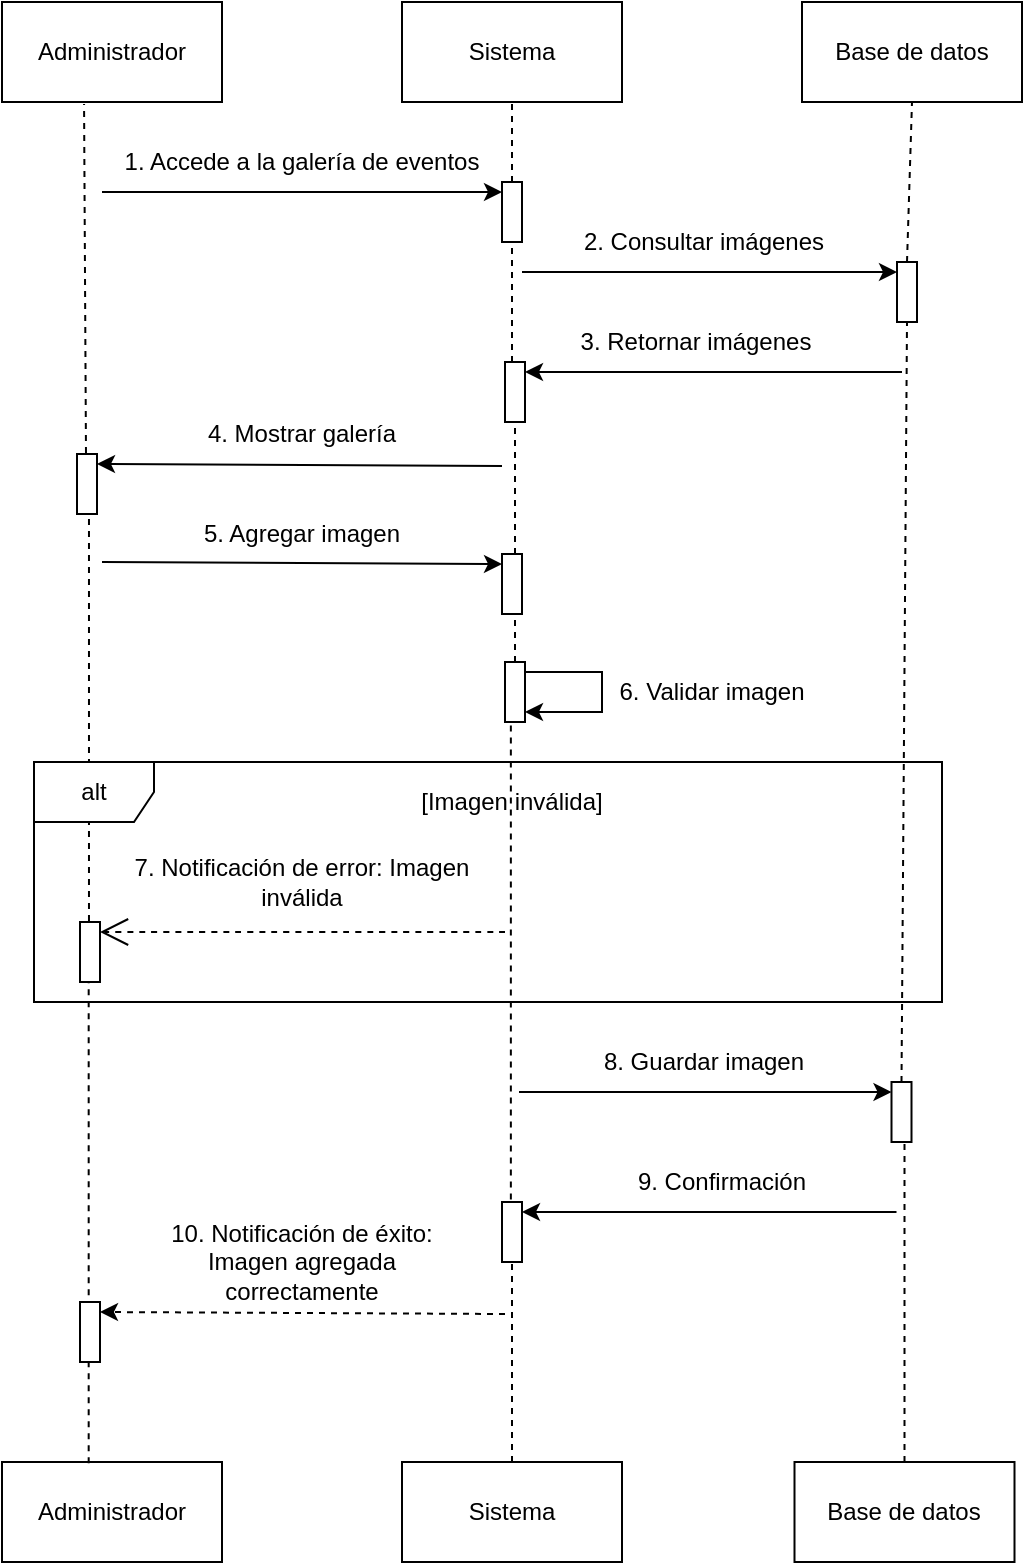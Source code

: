 <mxfile version="27.1.6">
  <diagram name="Página-1" id="esPIXZYzyLC4NXMFk4m4">
    <mxGraphModel grid="1" page="1" gridSize="10" guides="1" tooltips="1" connect="1" arrows="1" fold="1" pageScale="1" pageWidth="827" pageHeight="1169" math="0" shadow="0">
      <root>
        <mxCell id="0" />
        <mxCell id="1" parent="0" />
        <mxCell id="0mmfi3EhIWckLAOdmHVJ-1" value="Administrador" style="html=1;whiteSpace=wrap;" vertex="1" parent="1">
          <mxGeometry x="40" y="50" width="110" height="50" as="geometry" />
        </mxCell>
        <mxCell id="0mmfi3EhIWckLAOdmHVJ-2" value="Sistema&lt;span style=&quot;color: rgba(0, 0, 0, 0); font-family: monospace; font-size: 0px; text-align: start; text-wrap-mode: nowrap;&quot;&gt;%3CmxGraphModel%3E%3Croot%3E%3CmxCell%20id%3D%220%22%2F%3E%3CmxCell%20id%3D%221%22%20parent%3D%220%22%2F%3E%3CmxCell%20id%3D%222%22%20value%3D%22Usuario%22%20style%3D%22html%3D1%3BwhiteSpace%3Dwrap%3B%22%20vertex%3D%221%22%20parent%3D%221%22%3E%3CmxGeometry%20x%3D%2270%22%20y%3D%2240%22%20width%3D%22110%22%20height%3D%2250%22%20as%3D%22geometry%22%2F%3E%3C%2FmxCell%3E%3C%2Froot%3E%3C%2FmxGraphModel%3E&lt;/span&gt;" style="html=1;whiteSpace=wrap;" vertex="1" parent="1">
          <mxGeometry x="240" y="50" width="110" height="50" as="geometry" />
        </mxCell>
        <mxCell id="0mmfi3EhIWckLAOdmHVJ-3" value="Base de datos" style="html=1;whiteSpace=wrap;" vertex="1" parent="1">
          <mxGeometry x="440" y="50" width="110" height="50" as="geometry" />
        </mxCell>
        <mxCell id="0mmfi3EhIWckLAOdmHVJ-4" value="Administrador" style="html=1;whiteSpace=wrap;" vertex="1" parent="1">
          <mxGeometry x="40" y="780" width="110" height="50" as="geometry" />
        </mxCell>
        <mxCell id="0mmfi3EhIWckLAOdmHVJ-5" value="Sistema&lt;span style=&quot;color: rgba(0, 0, 0, 0); font-family: monospace; font-size: 0px; text-align: start; text-wrap-mode: nowrap;&quot;&gt;%3CmxGraphModel%3E%3Croot%3E%3CmxCell%20id%3D%220%22%2F%3E%3CmxCell%20id%3D%221%22%20parent%3D%220%22%2F%3E%3CmxCell%20id%3D%222%22%20value%3D%22Usuario%22%20style%3D%22html%3D1%3BwhiteSpace%3Dwrap%3B%22%20vertex%3D%221%22%20parent%3D%221%22%3E%3CmxGeometry%20x%3D%2270%22%20y%3D%2240%22%20width%3D%22110%22%20height%3D%2250%22%20as%3D%22geometry%22%2F%3E%3C%2FmxCell%3E%3C%2Froot%3E%3C%2FmxGraphModel%3E&lt;/span&gt;" style="html=1;whiteSpace=wrap;" vertex="1" parent="1">
          <mxGeometry x="240" y="780" width="110" height="50" as="geometry" />
        </mxCell>
        <mxCell id="0mmfi3EhIWckLAOdmHVJ-6" value="Base de datos" style="html=1;whiteSpace=wrap;" vertex="1" parent="1">
          <mxGeometry x="436.25" y="780" width="110" height="50" as="geometry" />
        </mxCell>
        <mxCell id="0mmfi3EhIWckLAOdmHVJ-7" value="" style="endArrow=none;dashed=1;html=1;rounded=0;entryX=0.5;entryY=1;entryDx=0;entryDy=0;exitX=0.5;exitY=0;exitDx=0;exitDy=0;" edge="1" parent="1" source="0mmfi3EhIWckLAOdmHVJ-9" target="0mmfi3EhIWckLAOdmHVJ-2">
          <mxGeometry width="50" height="50" relative="1" as="geometry">
            <mxPoint x="270" y="330" as="sourcePoint" />
            <mxPoint x="320" y="280" as="targetPoint" />
          </mxGeometry>
        </mxCell>
        <mxCell id="0mmfi3EhIWckLAOdmHVJ-8" value="" style="endArrow=none;dashed=1;html=1;rounded=0;entryX=0.5;entryY=1;entryDx=0;entryDy=0;" edge="1" parent="1" source="0mmfi3EhIWckLAOdmHVJ-24" target="0mmfi3EhIWckLAOdmHVJ-9">
          <mxGeometry width="50" height="50" relative="1" as="geometry">
            <mxPoint x="295.5" y="360" as="sourcePoint" />
            <mxPoint x="295" y="100" as="targetPoint" />
          </mxGeometry>
        </mxCell>
        <mxCell id="0mmfi3EhIWckLAOdmHVJ-9" value="" style="html=1;points=[[0,0,0,0,5],[0,1,0,0,-5],[1,0,0,0,5],[1,1,0,0,-5]];perimeter=orthogonalPerimeter;outlineConnect=0;targetShapes=umlLifeline;portConstraint=eastwest;newEdgeStyle={&quot;curved&quot;:0,&quot;rounded&quot;:0};" vertex="1" parent="1">
          <mxGeometry x="290" y="140" width="10" height="30" as="geometry" />
        </mxCell>
        <mxCell id="0mmfi3EhIWckLAOdmHVJ-10" value="" style="endArrow=classic;html=1;rounded=0;entryX=0;entryY=0;entryDx=0;entryDy=5;entryPerimeter=0;" edge="1" parent="1" target="0mmfi3EhIWckLAOdmHVJ-9">
          <mxGeometry width="50" height="50" relative="1" as="geometry">
            <mxPoint x="90" y="145" as="sourcePoint" />
            <mxPoint x="200" y="120" as="targetPoint" />
          </mxGeometry>
        </mxCell>
        <mxCell id="0mmfi3EhIWckLAOdmHVJ-11" value="1. Accede a la galería de eventos" style="text;html=1;align=center;verticalAlign=middle;whiteSpace=wrap;rounded=0;" vertex="1" parent="1">
          <mxGeometry x="90" y="120" width="200" height="20" as="geometry" />
        </mxCell>
        <mxCell id="0mmfi3EhIWckLAOdmHVJ-12" value="2. Consultar imágenes" style="text;html=1;align=center;verticalAlign=middle;whiteSpace=wrap;rounded=0;" vertex="1" parent="1">
          <mxGeometry x="306.25" y="160" width="170" height="20" as="geometry" />
        </mxCell>
        <mxCell id="0mmfi3EhIWckLAOdmHVJ-13" value="" style="endArrow=classic;html=1;rounded=0;entryX=0;entryY=0;entryDx=0;entryDy=5;entryPerimeter=0;" edge="1" parent="1" target="0mmfi3EhIWckLAOdmHVJ-34">
          <mxGeometry width="50" height="50" relative="1" as="geometry">
            <mxPoint x="300" y="185" as="sourcePoint" />
            <mxPoint x="575" y="180" as="targetPoint" />
          </mxGeometry>
        </mxCell>
        <mxCell id="0mmfi3EhIWckLAOdmHVJ-14" value="" style="endArrow=none;dashed=1;html=1;rounded=0;exitX=0.5;exitY=0;exitDx=0;exitDy=0;entryX=0.5;entryY=1;entryDx=0;entryDy=0;" edge="1" parent="1" source="0mmfi3EhIWckLAOdmHVJ-34" target="0mmfi3EhIWckLAOdmHVJ-3">
          <mxGeometry width="50" height="50" relative="1" as="geometry">
            <mxPoint x="495" y="900" as="sourcePoint" />
            <mxPoint x="495" y="490" as="targetPoint" />
          </mxGeometry>
        </mxCell>
        <mxCell id="0mmfi3EhIWckLAOdmHVJ-15" value="" style="endArrow=none;dashed=1;html=1;rounded=0;exitX=0.449;exitY=-0.016;exitDx=0;exitDy=0;exitPerimeter=0;entryX=0.373;entryY=1.02;entryDx=0;entryDy=0;entryPerimeter=0;" edge="1" parent="1" source="0mmfi3EhIWckLAOdmHVJ-25" target="0mmfi3EhIWckLAOdmHVJ-1">
          <mxGeometry width="50" height="50" relative="1" as="geometry">
            <mxPoint x="84" y="899" as="sourcePoint" />
            <mxPoint x="82.33" y="210.51" as="targetPoint" />
            <Array as="points" />
          </mxGeometry>
        </mxCell>
        <mxCell id="0mmfi3EhIWckLAOdmHVJ-16" value="7. Notificación de error: Imagen inválida" style="text;html=1;align=center;verticalAlign=middle;whiteSpace=wrap;rounded=0;" vertex="1" parent="1">
          <mxGeometry x="95.25" y="480" width="190" height="20" as="geometry" />
        </mxCell>
        <mxCell id="0mmfi3EhIWckLAOdmHVJ-17" value="3. Retornar imágenes" style="text;html=1;align=center;verticalAlign=middle;whiteSpace=wrap;rounded=0;" vertex="1" parent="1">
          <mxGeometry x="301.5" y="210" width="170" height="20" as="geometry" />
        </mxCell>
        <mxCell id="0mmfi3EhIWckLAOdmHVJ-18" value="" style="endArrow=classic;html=1;rounded=0;entryX=1;entryY=0;entryDx=0;entryDy=5;entryPerimeter=0;" edge="1" parent="1" target="0mmfi3EhIWckLAOdmHVJ-24">
          <mxGeometry width="50" height="50" relative="1" as="geometry">
            <mxPoint x="490" y="235" as="sourcePoint" />
            <mxPoint x="182.5" y="190" as="targetPoint" />
          </mxGeometry>
        </mxCell>
        <mxCell id="0mmfi3EhIWckLAOdmHVJ-19" value="" style="endArrow=none;dashed=1;html=1;rounded=0;exitX=0.5;exitY=0;exitDx=0;exitDy=0;" edge="1" parent="1" source="0mmfi3EhIWckLAOdmHVJ-45" target="0mmfi3EhIWckLAOdmHVJ-28">
          <mxGeometry width="50" height="50" relative="1" as="geometry">
            <mxPoint x="287.5" y="446" as="sourcePoint" />
            <mxPoint x="300" y="390" as="targetPoint" />
            <Array as="points" />
          </mxGeometry>
        </mxCell>
        <mxCell id="0mmfi3EhIWckLAOdmHVJ-20" value="" style="endArrow=none;dashed=1;html=1;rounded=0;exitX=0.5;exitY=0;exitDx=0;exitDy=0;" edge="1" parent="1" source="0mmfi3EhIWckLAOdmHVJ-6" target="0mmfi3EhIWckLAOdmHVJ-40">
          <mxGeometry width="50" height="50" relative="1" as="geometry">
            <mxPoint x="491.25" y="781" as="sourcePoint" />
            <mxPoint x="491.25" y="666" as="targetPoint" />
          </mxGeometry>
        </mxCell>
        <mxCell id="0mmfi3EhIWckLAOdmHVJ-21" value="9. Confirmación" style="text;html=1;align=center;verticalAlign=middle;whiteSpace=wrap;rounded=0;" vertex="1" parent="1">
          <mxGeometry x="304.75" y="630" width="190" height="20" as="geometry" />
        </mxCell>
        <mxCell id="0mmfi3EhIWckLAOdmHVJ-22" value="" style="endArrow=classic;html=1;rounded=0;entryX=1;entryY=0;entryDx=0;entryDy=5;entryPerimeter=0;" edge="1" parent="1" target="0mmfi3EhIWckLAOdmHVJ-43">
          <mxGeometry width="50" height="50" relative="1" as="geometry">
            <mxPoint x="487.25" y="655" as="sourcePoint" />
            <mxPoint x="573.75" y="560" as="targetPoint" />
          </mxGeometry>
        </mxCell>
        <mxCell id="0mmfi3EhIWckLAOdmHVJ-23" value="" style="endArrow=none;dashed=1;html=1;rounded=0;entryX=0.5;entryY=1;entryDx=0;entryDy=0;" edge="1" parent="1" source="0mmfi3EhIWckLAOdmHVJ-28" target="0mmfi3EhIWckLAOdmHVJ-24">
          <mxGeometry width="50" height="50" relative="1" as="geometry">
            <mxPoint x="295" y="280" as="sourcePoint" />
            <mxPoint x="295" y="170" as="targetPoint" />
          </mxGeometry>
        </mxCell>
        <mxCell id="0mmfi3EhIWckLAOdmHVJ-24" value="" style="html=1;points=[[0,0,0,0,5],[0,1,0,0,-5],[1,0,0,0,5],[1,1,0,0,-5]];perimeter=orthogonalPerimeter;outlineConnect=0;targetShapes=umlLifeline;portConstraint=eastwest;newEdgeStyle={&quot;curved&quot;:0,&quot;rounded&quot;:0};" vertex="1" parent="1">
          <mxGeometry x="291.5" y="230" width="10" height="30" as="geometry" />
        </mxCell>
        <mxCell id="0mmfi3EhIWckLAOdmHVJ-25" value="" style="html=1;points=[[0,0,0,0,5],[0,1,0,0,-5],[1,0,0,0,5],[1,1,0,0,-5]];perimeter=orthogonalPerimeter;outlineConnect=0;targetShapes=umlLifeline;portConstraint=eastwest;newEdgeStyle={&quot;curved&quot;:0,&quot;rounded&quot;:0};" vertex="1" parent="1">
          <mxGeometry x="77.5" y="276" width="10" height="30" as="geometry" />
        </mxCell>
        <mxCell id="0mmfi3EhIWckLAOdmHVJ-26" value="" style="endArrow=classic;html=1;rounded=0;entryX=1;entryY=0;entryDx=0;entryDy=5;entryPerimeter=0;" edge="1" parent="1" target="0mmfi3EhIWckLAOdmHVJ-25">
          <mxGeometry width="50" height="50" relative="1" as="geometry">
            <mxPoint x="290" y="282" as="sourcePoint" />
            <mxPoint x="402" y="252" as="targetPoint" />
          </mxGeometry>
        </mxCell>
        <mxCell id="0mmfi3EhIWckLAOdmHVJ-27" value="4. Mostrar galería" style="text;html=1;align=center;verticalAlign=middle;whiteSpace=wrap;rounded=0;" vertex="1" parent="1">
          <mxGeometry x="105" y="256" width="170" height="20" as="geometry" />
        </mxCell>
        <mxCell id="0mmfi3EhIWckLAOdmHVJ-28" value="" style="html=1;points=[[0,0,0,0,5],[0,1,0,0,-5],[1,0,0,0,5],[1,1,0,0,-5]];perimeter=orthogonalPerimeter;outlineConnect=0;targetShapes=umlLifeline;portConstraint=eastwest;newEdgeStyle={&quot;curved&quot;:0,&quot;rounded&quot;:0};" vertex="1" parent="1">
          <mxGeometry x="290" y="326" width="10" height="30" as="geometry" />
        </mxCell>
        <mxCell id="0mmfi3EhIWckLAOdmHVJ-29" value="" style="endArrow=classic;html=1;rounded=0;entryX=0;entryY=0;entryDx=0;entryDy=5;entryPerimeter=0;" edge="1" parent="1" target="0mmfi3EhIWckLAOdmHVJ-28">
          <mxGeometry width="50" height="50" relative="1" as="geometry">
            <mxPoint x="90" y="330" as="sourcePoint" />
            <mxPoint x="422" y="236" as="targetPoint" />
          </mxGeometry>
        </mxCell>
        <mxCell id="0mmfi3EhIWckLAOdmHVJ-30" value="5. Agregar imagen" style="text;html=1;align=center;verticalAlign=middle;whiteSpace=wrap;rounded=0;" vertex="1" parent="1">
          <mxGeometry x="105" y="306" width="170" height="20" as="geometry" />
        </mxCell>
        <mxCell id="0mmfi3EhIWckLAOdmHVJ-31" value="" style="endArrow=none;dashed=1;html=1;rounded=0;exitX=0.394;exitY=0.013;exitDx=0;exitDy=0;exitPerimeter=0;" edge="1" parent="1" source="0mmfi3EhIWckLAOdmHVJ-4" target="0mmfi3EhIWckLAOdmHVJ-32">
          <mxGeometry width="50" height="50" relative="1" as="geometry">
            <mxPoint x="85" y="785" as="sourcePoint" />
            <mxPoint x="89" y="536" as="targetPoint" />
            <Array as="points" />
          </mxGeometry>
        </mxCell>
        <mxCell id="0mmfi3EhIWckLAOdmHVJ-32" value="&lt;span style=&quot;color: rgb(237, 237, 237); font-family: monospace; font-size: 0px; text-align: start;&quot;&gt;%3CmxGraphModel%3E%3Croot%3E%3CmxCell%20id%3D%220%22%2F%3E%3CmxCell%20id%3D%221%22%20parent%3D%220%22%2F%3E%3CmxCell%20id%3D%222%22%20value%3D%22%22%20style%3D%22html%3D1%3Bpoints%3D%5B%5B0%2C0%2C0%2C0%2C5%5D%2C%5B0%2C1%2C0%2C0%2C-5%5D%2C%5B1%2C0%2C0%2C0%2C5%5D%2C%5B1%2C1%2C0%2C0%2C-5%5D%5D%3Bperimeter%3DorthogonalPerimeter%3BoutlineConnect%3D0%3BtargetShapes%3DumlLifeline%3BportConstraint%3Deastwest%3BnewEdgeStyle%3D%7B%26quot%3Bcurved%26quot%3B%3A0%2C%26quot%3Brounded%26quot%3B%3A0%7D%3B%22%20vertex%3D%221%22%20parent%3D%221%22%3E%3CmxGeometry%20x%3D%2285%22%20y%3D%22280%22%20width%3D%2210%22%20height%3D%2230%22%20as%3D%22geometry%22%2F%3E%3C%2FmxCell%3E%3C%2Froot%3E%3C%2FmxGraphModel%3E&lt;/span&gt;&lt;span style=&quot;color: rgb(237, 237, 237); font-family: monospace; font-size: 0px; text-align: start;&quot;&gt;%3CmxGraphModel%3E%3Croot%3E%3CmxCell%20id%3D%220%22%2F%3E%3CmxCell%20id%3D%221%22%20parent%3D%220%22%2F%3E%3CmxCell%20id%3D%222%22%20value%3D%22%22%20style%3D%22html%3D1%3Bpoints%3D%5B%5B0%2C0%2C0%2C0%2C5%5D%2C%5B0%2C1%2C0%2C0%2C-5%5D%2C%5B1%2C0%2C0%2C0%2C5%5D%2C%5B1%2C1%2C0%2C0%2C-5%5D%5D%3Bperimeter%3DorthogonalPerimeter%3BoutlineConnect%3D0%3BtargetShapes%3DumlLifeline%3BportConstraint%3Deastwest%3BnewEdgeStyle%3D%7B%26quot%3Bcurved%26quot%3B%3A0%2C%26quot%3Brounded%26quot%3B%3A0%7D%3B%22%20vertex%3D%221%22%20parent%3D%221%22%3E%3CmxGeometry%20x%3D%2285%22%20y%3D%22280%22%20width%3D%2210%22%20height%3D%2230%22%20as%3D%22geometry%22%2F%3E%3C%2FmxCell%3E%3C%2Froot%3E%3C%2FmxGraphModel%3E&lt;/span&gt;" style="html=1;points=[[0,0,0,0,5],[0,1,0,0,-5],[1,0,0,0,5],[1,1,0,0,-5]];perimeter=orthogonalPerimeter;outlineConnect=0;targetShapes=umlLifeline;portConstraint=eastwest;newEdgeStyle={&quot;curved&quot;:0,&quot;rounded&quot;:0};" vertex="1" parent="1">
          <mxGeometry x="79" y="510" width="10" height="30" as="geometry" />
        </mxCell>
        <mxCell id="0mmfi3EhIWckLAOdmHVJ-33" value="" style="endArrow=none;dashed=1;html=1;rounded=0;exitX=0.5;exitY=0;exitDx=0;exitDy=0;entryX=0.5;entryY=1;entryDx=0;entryDy=0;" edge="1" parent="1" source="0mmfi3EhIWckLAOdmHVJ-40" target="0mmfi3EhIWckLAOdmHVJ-34">
          <mxGeometry width="50" height="50" relative="1" as="geometry">
            <mxPoint x="491" y="576" as="sourcePoint" />
            <mxPoint x="495" y="100" as="targetPoint" />
          </mxGeometry>
        </mxCell>
        <mxCell id="0mmfi3EhIWckLAOdmHVJ-34" value="" style="html=1;points=[[0,0,0,0,5],[0,1,0,0,-5],[1,0,0,0,5],[1,1,0,0,-5]];perimeter=orthogonalPerimeter;outlineConnect=0;targetShapes=umlLifeline;portConstraint=eastwest;newEdgeStyle={&quot;curved&quot;:0,&quot;rounded&quot;:0};" vertex="1" parent="1">
          <mxGeometry x="487.5" y="180" width="10" height="30" as="geometry" />
        </mxCell>
        <mxCell id="0mmfi3EhIWckLAOdmHVJ-35" value="" style="endArrow=none;dashed=1;html=1;rounded=0;exitX=0.449;exitY=-0.016;exitDx=0;exitDy=0;exitPerimeter=0;" edge="1" parent="1" source="0mmfi3EhIWckLAOdmHVJ-32" target="0mmfi3EhIWckLAOdmHVJ-25">
          <mxGeometry width="50" height="50" relative="1" as="geometry">
            <mxPoint x="84" y="726" as="sourcePoint" />
            <mxPoint x="80" y="385" as="targetPoint" />
            <Array as="points" />
          </mxGeometry>
        </mxCell>
        <mxCell id="0mmfi3EhIWckLAOdmHVJ-36" value="" style="endArrow=classic;html=1;rounded=0;entryX=1;entryY=1;entryDx=0;entryDy=-5;entryPerimeter=0;exitX=1;exitY=0;exitDx=0;exitDy=5;exitPerimeter=0;edgeStyle=orthogonalEdgeStyle;" edge="1" parent="1">
          <mxGeometry width="50" height="50" relative="1" as="geometry">
            <mxPoint x="301.5" y="385" as="sourcePoint" />
            <mxPoint x="301.5" y="405" as="targetPoint" />
            <Array as="points">
              <mxPoint x="340" y="405" />
            </Array>
          </mxGeometry>
        </mxCell>
        <mxCell id="0mmfi3EhIWckLAOdmHVJ-37" value="6. Validar imagen" style="text;html=1;align=center;verticalAlign=middle;whiteSpace=wrap;rounded=0;" vertex="1" parent="1">
          <mxGeometry x="340" y="385" width="110" height="20" as="geometry" />
        </mxCell>
        <mxCell id="0mmfi3EhIWckLAOdmHVJ-38" value="" style="endArrow=none;dashed=1;html=1;rounded=0;exitX=0.443;exitY=-0.04;exitDx=0;exitDy=0;exitPerimeter=0;" edge="1" parent="1" source="0mmfi3EhIWckLAOdmHVJ-43" target="0mmfi3EhIWckLAOdmHVJ-45">
          <mxGeometry width="50" height="50" relative="1" as="geometry">
            <mxPoint x="295" y="676" as="sourcePoint" />
            <mxPoint x="295.93" y="490" as="targetPoint" />
            <Array as="points" />
          </mxGeometry>
        </mxCell>
        <mxCell id="0mmfi3EhIWckLAOdmHVJ-39" value="[Imagen inválida]" style="text;html=1;align=center;verticalAlign=middle;whiteSpace=wrap;rounded=0;" vertex="1" parent="1">
          <mxGeometry x="210" y="440" width="170" height="20" as="geometry" />
        </mxCell>
        <mxCell id="0mmfi3EhIWckLAOdmHVJ-40" value="" style="html=1;points=[[0,0,0,0,5],[0,1,0,0,-5],[1,0,0,0,5],[1,1,0,0,-5]];perimeter=orthogonalPerimeter;outlineConnect=0;targetShapes=umlLifeline;portConstraint=eastwest;newEdgeStyle={&quot;curved&quot;:0,&quot;rounded&quot;:0};" vertex="1" parent="1">
          <mxGeometry x="484.75" y="590" width="10" height="30" as="geometry" />
        </mxCell>
        <mxCell id="0mmfi3EhIWckLAOdmHVJ-41" value="" style="endArrow=classic;html=1;rounded=0;entryX=0;entryY=0;entryDx=0;entryDy=5;entryPerimeter=0;" edge="1" parent="1" target="0mmfi3EhIWckLAOdmHVJ-40">
          <mxGeometry width="50" height="50" relative="1" as="geometry">
            <mxPoint x="298.5" y="595" as="sourcePoint" />
            <mxPoint x="448.5" y="560" as="targetPoint" />
          </mxGeometry>
        </mxCell>
        <mxCell id="0mmfi3EhIWckLAOdmHVJ-42" value="8. Guardar imagen" style="text;html=1;align=center;verticalAlign=middle;whiteSpace=wrap;rounded=0;" vertex="1" parent="1">
          <mxGeometry x="306" y="570" width="170" height="20" as="geometry" />
        </mxCell>
        <mxCell id="0mmfi3EhIWckLAOdmHVJ-43" value="&lt;span style=&quot;color: rgb(237, 237, 237); font-family: monospace; font-size: 0px; text-align: start;&quot;&gt;%3CmxGraphModel%3E%3Croot%3E%3CmxCell%20id%3D%220%22%2F%3E%3CmxCell%20id%3D%221%22%20parent%3D%220%22%2F%3E%3CmxCell%20id%3D%222%22%20value%3D%22%22%20style%3D%22html%3D1%3Bpoints%3D%5B%5B0%2C0%2C0%2C0%2C5%5D%2C%5B0%2C1%2C0%2C0%2C-5%5D%2C%5B1%2C0%2C0%2C0%2C5%5D%2C%5B1%2C1%2C0%2C0%2C-5%5D%5D%3Bperimeter%3DorthogonalPerimeter%3BoutlineConnect%3D0%3BtargetShapes%3DumlLifeline%3BportConstraint%3Deastwest%3BnewEdgeStyle%3D%7B%26quot%3Bcurved%26quot%3B%3A0%2C%26quot%3Brounded%26quot%3B%3A0%7D%3B%22%20vertex%3D%221%22%20parent%3D%221%22%3E%3CmxGeometry%20x%3D%2285%22%20y%3D%22280%22%20width%3D%2210%22%20height%3D%2230%22%20as%3D%22geometry%22%2F%3E%3C%2FmxCell%3E%3C%2Froot%3E%3C%2FmxGraphModel%3E&lt;/span&gt;&lt;span style=&quot;color: rgb(237, 237, 237); font-family: monospace; font-size: 0px; text-align: start;&quot;&gt;%3CmxGraphModel%3E%3Croot%3E%3CmxCell%20id%3D%220%22%2F%3E%3CmxCell%20id%3D%221%22%20parent%3D%220%22%2F%3E%3CmxCell%20id%3D%222%22%20value%3D%22%22%20style%3D%22html%3D1%3Bpoints%3D%5B%5B0%2C0%2C0%2C0%2C5%5D%2C%5B0%2C1%2C0%2C0%2C-5%5D%2C%5B1%2C0%2C0%2C0%2C5%5D%2C%5B1%2C1%2C0%2C0%2C-5%5D%5D%3Bperimeter%3DorthogonalPerimeter%3BoutlineConnect%3D0%3BtargetShapes%3DumlLifeline%3BportConstraint%3Deastwest%3BnewEdgeStyle%3D%7B%26quot%3Bcurved%26quot%3B%3A0%2C%26quot%3Brounded%26quot%3B%3A0%7D%3B%22%20vertex%3D%221%22%20parent%3D%221%22%3E%3CmxGeometry%20x%3D%2285%22%20y%3D%22280%22%20width%3D%2210%22%20height%3D%2230%22%20as%3D%22geometry%22%2F%3E%3C%2FmxCell%3E%3C%2Froot%3E%3C%2FmxGraphModel%3E&lt;/span&gt;" style="html=1;points=[[0,0,0,0,5],[0,1,0,0,-5],[1,0,0,0,5],[1,1,0,0,-5]];perimeter=orthogonalPerimeter;outlineConnect=0;targetShapes=umlLifeline;portConstraint=eastwest;newEdgeStyle={&quot;curved&quot;:0,&quot;rounded&quot;:0};" vertex="1" parent="1">
          <mxGeometry x="290" y="650" width="10" height="30" as="geometry" />
        </mxCell>
        <mxCell id="0mmfi3EhIWckLAOdmHVJ-44" value="" style="endArrow=open;endSize=12;dashed=1;html=1;rounded=0;fontSize=12;curved=1;entryX=1;entryY=0;entryDx=0;entryDy=5;entryPerimeter=0;" edge="1" parent="1" target="0mmfi3EhIWckLAOdmHVJ-32">
          <mxGeometry width="160" relative="1" as="geometry">
            <mxPoint x="291.5" y="515" as="sourcePoint" />
            <mxPoint x="361.5" y="310" as="targetPoint" />
          </mxGeometry>
        </mxCell>
        <mxCell id="0mmfi3EhIWckLAOdmHVJ-45" value="" style="html=1;points=[[0,0,0,0,5],[0,1,0,0,-5],[1,0,0,0,5],[1,1,0,0,-5]];perimeter=orthogonalPerimeter;outlineConnect=0;targetShapes=umlLifeline;portConstraint=eastwest;newEdgeStyle={&quot;curved&quot;:0,&quot;rounded&quot;:0};" vertex="1" parent="1">
          <mxGeometry x="291.5" y="380" width="10" height="30" as="geometry" />
        </mxCell>
        <mxCell id="0mmfi3EhIWckLAOdmHVJ-46" value="alt" style="shape=umlFrame;whiteSpace=wrap;html=1;pointerEvents=0;" vertex="1" parent="1">
          <mxGeometry x="56" y="430" width="454" height="120" as="geometry" />
        </mxCell>
        <mxCell id="0mmfi3EhIWckLAOdmHVJ-47" value="" style="endArrow=none;dashed=1;html=1;rounded=0;exitX=0.5;exitY=0;exitDx=0;exitDy=0;" edge="1" parent="1" source="0mmfi3EhIWckLAOdmHVJ-5" target="0mmfi3EhIWckLAOdmHVJ-43">
          <mxGeometry width="50" height="50" relative="1" as="geometry">
            <mxPoint x="290" y="839" as="sourcePoint" />
            <mxPoint x="290" y="600" as="targetPoint" />
            <Array as="points" />
          </mxGeometry>
        </mxCell>
        <mxCell id="0mmfi3EhIWckLAOdmHVJ-48" value="" style="html=1;points=[[0,0,0,0,5],[0,1,0,0,-5],[1,0,0,0,5],[1,1,0,0,-5]];perimeter=orthogonalPerimeter;outlineConnect=0;targetShapes=umlLifeline;portConstraint=eastwest;newEdgeStyle={&quot;curved&quot;:0,&quot;rounded&quot;:0};" vertex="1" parent="1">
          <mxGeometry x="79" y="700" width="10" height="30" as="geometry" />
        </mxCell>
        <mxCell id="0mmfi3EhIWckLAOdmHVJ-49" value="" style="endArrow=classic;html=1;rounded=0;entryX=1;entryY=0;entryDx=0;entryDy=5;entryPerimeter=0;dashed=1;" edge="1" parent="1" target="0mmfi3EhIWckLAOdmHVJ-48">
          <mxGeometry width="50" height="50" relative="1" as="geometry">
            <mxPoint x="291.5" y="706" as="sourcePoint" />
            <mxPoint x="403.5" y="676" as="targetPoint" />
          </mxGeometry>
        </mxCell>
        <mxCell id="0mmfi3EhIWckLAOdmHVJ-50" value="10. Notificación de éxito: Imagen agregada correctamente" style="text;html=1;align=center;verticalAlign=middle;whiteSpace=wrap;rounded=0;" vertex="1" parent="1">
          <mxGeometry x="105.25" y="670" width="170" height="20" as="geometry" />
        </mxCell>
      </root>
    </mxGraphModel>
  </diagram>
</mxfile>
